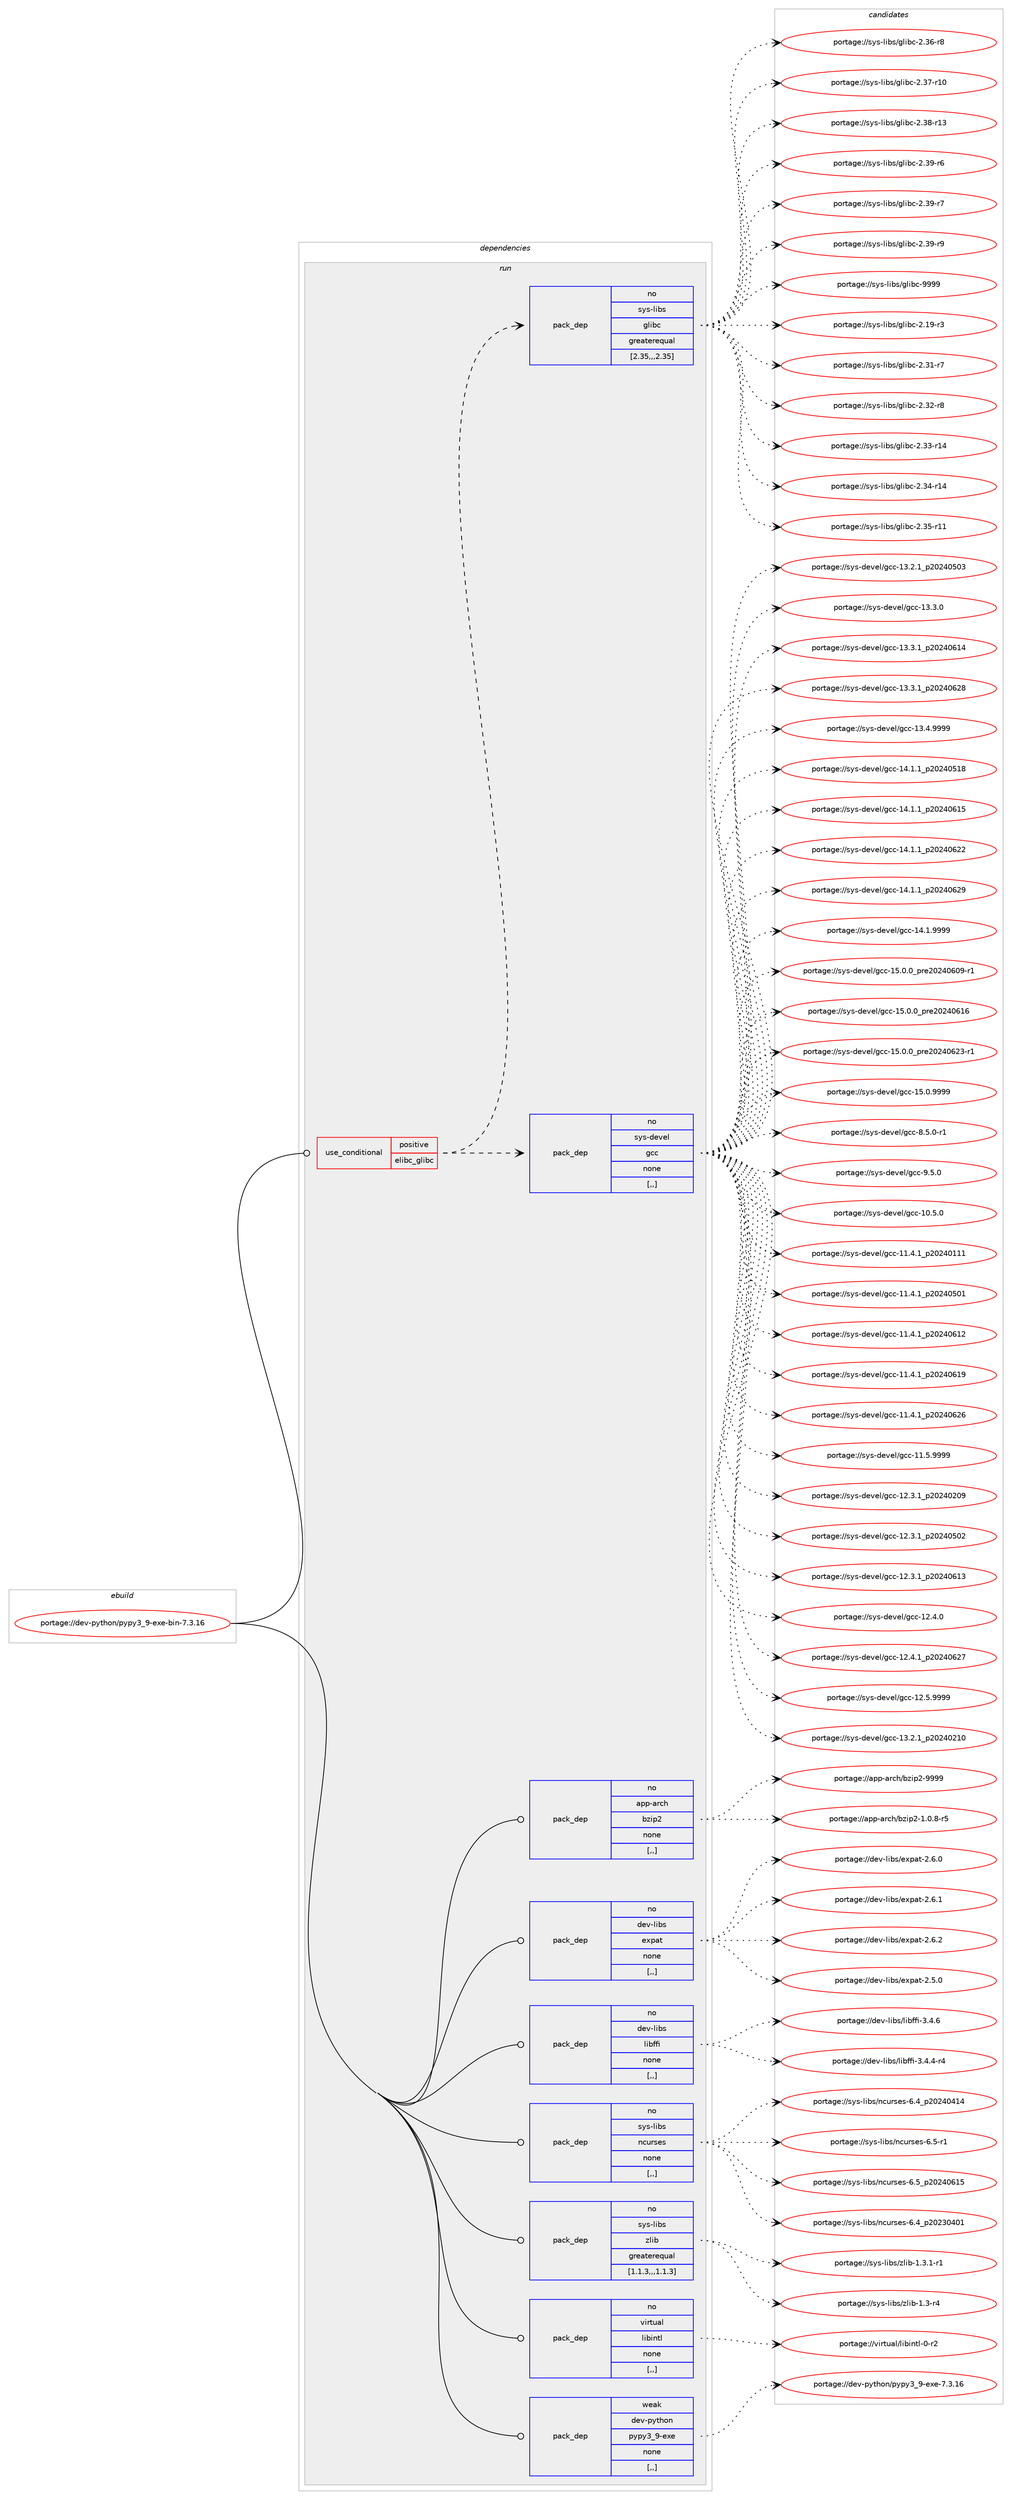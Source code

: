 digraph prolog {

# *************
# Graph options
# *************

newrank=true;
concentrate=true;
compound=true;
graph [rankdir=LR,fontname=Helvetica,fontsize=10,ranksep=1.5];#, ranksep=2.5, nodesep=0.2];
edge  [arrowhead=vee];
node  [fontname=Helvetica,fontsize=10];

# **********
# The ebuild
# **********

subgraph cluster_leftcol {
color=gray;
rank=same;
label=<<i>ebuild</i>>;
id [label="portage://dev-python/pypy3_9-exe-bin-7.3.16", color=red, width=4, href="../dev-python/pypy3_9-exe-bin-7.3.16.svg"];
}

# ****************
# The dependencies
# ****************

subgraph cluster_midcol {
color=gray;
label=<<i>dependencies</i>>;
subgraph cluster_compile {
fillcolor="#eeeeee";
style=filled;
label=<<i>compile</i>>;
}
subgraph cluster_compileandrun {
fillcolor="#eeeeee";
style=filled;
label=<<i>compile and run</i>>;
}
subgraph cluster_run {
fillcolor="#eeeeee";
style=filled;
label=<<i>run</i>>;
subgraph cond36279 {
dependency154030 [label=<<TABLE BORDER="0" CELLBORDER="1" CELLSPACING="0" CELLPADDING="4"><TR><TD ROWSPAN="3" CELLPADDING="10">use_conditional</TD></TR><TR><TD>positive</TD></TR><TR><TD>elibc_glibc</TD></TR></TABLE>>, shape=none, color=red];
subgraph pack116523 {
dependency154031 [label=<<TABLE BORDER="0" CELLBORDER="1" CELLSPACING="0" CELLPADDING="4" WIDTH="220"><TR><TD ROWSPAN="6" CELLPADDING="30">pack_dep</TD></TR><TR><TD WIDTH="110">no</TD></TR><TR><TD>sys-devel</TD></TR><TR><TD>gcc</TD></TR><TR><TD>none</TD></TR><TR><TD>[,,]</TD></TR></TABLE>>, shape=none, color=blue];
}
dependency154030:e -> dependency154031:w [weight=20,style="dashed",arrowhead="vee"];
subgraph pack116524 {
dependency154032 [label=<<TABLE BORDER="0" CELLBORDER="1" CELLSPACING="0" CELLPADDING="4" WIDTH="220"><TR><TD ROWSPAN="6" CELLPADDING="30">pack_dep</TD></TR><TR><TD WIDTH="110">no</TD></TR><TR><TD>sys-libs</TD></TR><TR><TD>glibc</TD></TR><TR><TD>greaterequal</TD></TR><TR><TD>[2.35,,,2.35]</TD></TR></TABLE>>, shape=none, color=blue];
}
dependency154030:e -> dependency154032:w [weight=20,style="dashed",arrowhead="vee"];
}
id:e -> dependency154030:w [weight=20,style="solid",arrowhead="odot"];
subgraph pack116525 {
dependency154033 [label=<<TABLE BORDER="0" CELLBORDER="1" CELLSPACING="0" CELLPADDING="4" WIDTH="220"><TR><TD ROWSPAN="6" CELLPADDING="30">pack_dep</TD></TR><TR><TD WIDTH="110">no</TD></TR><TR><TD>app-arch</TD></TR><TR><TD>bzip2</TD></TR><TR><TD>none</TD></TR><TR><TD>[,,]</TD></TR></TABLE>>, shape=none, color=blue];
}
id:e -> dependency154033:w [weight=20,style="solid",arrowhead="odot"];
subgraph pack116526 {
dependency154034 [label=<<TABLE BORDER="0" CELLBORDER="1" CELLSPACING="0" CELLPADDING="4" WIDTH="220"><TR><TD ROWSPAN="6" CELLPADDING="30">pack_dep</TD></TR><TR><TD WIDTH="110">no</TD></TR><TR><TD>dev-libs</TD></TR><TR><TD>expat</TD></TR><TR><TD>none</TD></TR><TR><TD>[,,]</TD></TR></TABLE>>, shape=none, color=blue];
}
id:e -> dependency154034:w [weight=20,style="solid",arrowhead="odot"];
subgraph pack116527 {
dependency154035 [label=<<TABLE BORDER="0" CELLBORDER="1" CELLSPACING="0" CELLPADDING="4" WIDTH="220"><TR><TD ROWSPAN="6" CELLPADDING="30">pack_dep</TD></TR><TR><TD WIDTH="110">no</TD></TR><TR><TD>dev-libs</TD></TR><TR><TD>libffi</TD></TR><TR><TD>none</TD></TR><TR><TD>[,,]</TD></TR></TABLE>>, shape=none, color=blue];
}
id:e -> dependency154035:w [weight=20,style="solid",arrowhead="odot"];
subgraph pack116528 {
dependency154036 [label=<<TABLE BORDER="0" CELLBORDER="1" CELLSPACING="0" CELLPADDING="4" WIDTH="220"><TR><TD ROWSPAN="6" CELLPADDING="30">pack_dep</TD></TR><TR><TD WIDTH="110">no</TD></TR><TR><TD>sys-libs</TD></TR><TR><TD>ncurses</TD></TR><TR><TD>none</TD></TR><TR><TD>[,,]</TD></TR></TABLE>>, shape=none, color=blue];
}
id:e -> dependency154036:w [weight=20,style="solid",arrowhead="odot"];
subgraph pack116529 {
dependency154037 [label=<<TABLE BORDER="0" CELLBORDER="1" CELLSPACING="0" CELLPADDING="4" WIDTH="220"><TR><TD ROWSPAN="6" CELLPADDING="30">pack_dep</TD></TR><TR><TD WIDTH="110">no</TD></TR><TR><TD>sys-libs</TD></TR><TR><TD>zlib</TD></TR><TR><TD>greaterequal</TD></TR><TR><TD>[1.1.3,,,1.1.3]</TD></TR></TABLE>>, shape=none, color=blue];
}
id:e -> dependency154037:w [weight=20,style="solid",arrowhead="odot"];
subgraph pack116530 {
dependency154038 [label=<<TABLE BORDER="0" CELLBORDER="1" CELLSPACING="0" CELLPADDING="4" WIDTH="220"><TR><TD ROWSPAN="6" CELLPADDING="30">pack_dep</TD></TR><TR><TD WIDTH="110">no</TD></TR><TR><TD>virtual</TD></TR><TR><TD>libintl</TD></TR><TR><TD>none</TD></TR><TR><TD>[,,]</TD></TR></TABLE>>, shape=none, color=blue];
}
id:e -> dependency154038:w [weight=20,style="solid",arrowhead="odot"];
subgraph pack116531 {
dependency154039 [label=<<TABLE BORDER="0" CELLBORDER="1" CELLSPACING="0" CELLPADDING="4" WIDTH="220"><TR><TD ROWSPAN="6" CELLPADDING="30">pack_dep</TD></TR><TR><TD WIDTH="110">weak</TD></TR><TR><TD>dev-python</TD></TR><TR><TD>pypy3_9-exe</TD></TR><TR><TD>none</TD></TR><TR><TD>[,,]</TD></TR></TABLE>>, shape=none, color=blue];
}
id:e -> dependency154039:w [weight=20,style="solid",arrowhead="odot"];
}
}

# **************
# The candidates
# **************

subgraph cluster_choices {
rank=same;
color=gray;
label=<<i>candidates</i>>;

subgraph choice116523 {
color=black;
nodesep=1;
choice1151211154510010111810110847103999945494846534648 [label="portage://sys-devel/gcc-10.5.0", color=red, width=4,href="../sys-devel/gcc-10.5.0.svg"];
choice1151211154510010111810110847103999945494946524649951125048505248494949 [label="portage://sys-devel/gcc-11.4.1_p20240111", color=red, width=4,href="../sys-devel/gcc-11.4.1_p20240111.svg"];
choice1151211154510010111810110847103999945494946524649951125048505248534849 [label="portage://sys-devel/gcc-11.4.1_p20240501", color=red, width=4,href="../sys-devel/gcc-11.4.1_p20240501.svg"];
choice1151211154510010111810110847103999945494946524649951125048505248544950 [label="portage://sys-devel/gcc-11.4.1_p20240612", color=red, width=4,href="../sys-devel/gcc-11.4.1_p20240612.svg"];
choice1151211154510010111810110847103999945494946524649951125048505248544957 [label="portage://sys-devel/gcc-11.4.1_p20240619", color=red, width=4,href="../sys-devel/gcc-11.4.1_p20240619.svg"];
choice1151211154510010111810110847103999945494946524649951125048505248545054 [label="portage://sys-devel/gcc-11.4.1_p20240626", color=red, width=4,href="../sys-devel/gcc-11.4.1_p20240626.svg"];
choice1151211154510010111810110847103999945494946534657575757 [label="portage://sys-devel/gcc-11.5.9999", color=red, width=4,href="../sys-devel/gcc-11.5.9999.svg"];
choice1151211154510010111810110847103999945495046514649951125048505248504857 [label="portage://sys-devel/gcc-12.3.1_p20240209", color=red, width=4,href="../sys-devel/gcc-12.3.1_p20240209.svg"];
choice1151211154510010111810110847103999945495046514649951125048505248534850 [label="portage://sys-devel/gcc-12.3.1_p20240502", color=red, width=4,href="../sys-devel/gcc-12.3.1_p20240502.svg"];
choice1151211154510010111810110847103999945495046514649951125048505248544951 [label="portage://sys-devel/gcc-12.3.1_p20240613", color=red, width=4,href="../sys-devel/gcc-12.3.1_p20240613.svg"];
choice1151211154510010111810110847103999945495046524648 [label="portage://sys-devel/gcc-12.4.0", color=red, width=4,href="../sys-devel/gcc-12.4.0.svg"];
choice1151211154510010111810110847103999945495046524649951125048505248545055 [label="portage://sys-devel/gcc-12.4.1_p20240627", color=red, width=4,href="../sys-devel/gcc-12.4.1_p20240627.svg"];
choice1151211154510010111810110847103999945495046534657575757 [label="portage://sys-devel/gcc-12.5.9999", color=red, width=4,href="../sys-devel/gcc-12.5.9999.svg"];
choice1151211154510010111810110847103999945495146504649951125048505248504948 [label="portage://sys-devel/gcc-13.2.1_p20240210", color=red, width=4,href="../sys-devel/gcc-13.2.1_p20240210.svg"];
choice1151211154510010111810110847103999945495146504649951125048505248534851 [label="portage://sys-devel/gcc-13.2.1_p20240503", color=red, width=4,href="../sys-devel/gcc-13.2.1_p20240503.svg"];
choice1151211154510010111810110847103999945495146514648 [label="portage://sys-devel/gcc-13.3.0", color=red, width=4,href="../sys-devel/gcc-13.3.0.svg"];
choice1151211154510010111810110847103999945495146514649951125048505248544952 [label="portage://sys-devel/gcc-13.3.1_p20240614", color=red, width=4,href="../sys-devel/gcc-13.3.1_p20240614.svg"];
choice1151211154510010111810110847103999945495146514649951125048505248545056 [label="portage://sys-devel/gcc-13.3.1_p20240628", color=red, width=4,href="../sys-devel/gcc-13.3.1_p20240628.svg"];
choice1151211154510010111810110847103999945495146524657575757 [label="portage://sys-devel/gcc-13.4.9999", color=red, width=4,href="../sys-devel/gcc-13.4.9999.svg"];
choice1151211154510010111810110847103999945495246494649951125048505248534956 [label="portage://sys-devel/gcc-14.1.1_p20240518", color=red, width=4,href="../sys-devel/gcc-14.1.1_p20240518.svg"];
choice1151211154510010111810110847103999945495246494649951125048505248544953 [label="portage://sys-devel/gcc-14.1.1_p20240615", color=red, width=4,href="../sys-devel/gcc-14.1.1_p20240615.svg"];
choice1151211154510010111810110847103999945495246494649951125048505248545050 [label="portage://sys-devel/gcc-14.1.1_p20240622", color=red, width=4,href="../sys-devel/gcc-14.1.1_p20240622.svg"];
choice1151211154510010111810110847103999945495246494649951125048505248545057 [label="portage://sys-devel/gcc-14.1.1_p20240629", color=red, width=4,href="../sys-devel/gcc-14.1.1_p20240629.svg"];
choice1151211154510010111810110847103999945495246494657575757 [label="portage://sys-devel/gcc-14.1.9999", color=red, width=4,href="../sys-devel/gcc-14.1.9999.svg"];
choice11512111545100101118101108471039999454953464846489511211410150485052485448574511449 [label="portage://sys-devel/gcc-15.0.0_pre20240609-r1", color=red, width=4,href="../sys-devel/gcc-15.0.0_pre20240609-r1.svg"];
choice1151211154510010111810110847103999945495346484648951121141015048505248544954 [label="portage://sys-devel/gcc-15.0.0_pre20240616", color=red, width=4,href="../sys-devel/gcc-15.0.0_pre20240616.svg"];
choice11512111545100101118101108471039999454953464846489511211410150485052485450514511449 [label="portage://sys-devel/gcc-15.0.0_pre20240623-r1", color=red, width=4,href="../sys-devel/gcc-15.0.0_pre20240623-r1.svg"];
choice1151211154510010111810110847103999945495346484657575757 [label="portage://sys-devel/gcc-15.0.9999", color=red, width=4,href="../sys-devel/gcc-15.0.9999.svg"];
choice115121115451001011181011084710399994556465346484511449 [label="portage://sys-devel/gcc-8.5.0-r1", color=red, width=4,href="../sys-devel/gcc-8.5.0-r1.svg"];
choice11512111545100101118101108471039999455746534648 [label="portage://sys-devel/gcc-9.5.0", color=red, width=4,href="../sys-devel/gcc-9.5.0.svg"];
dependency154031:e -> choice1151211154510010111810110847103999945494846534648:w [style=dotted,weight="100"];
dependency154031:e -> choice1151211154510010111810110847103999945494946524649951125048505248494949:w [style=dotted,weight="100"];
dependency154031:e -> choice1151211154510010111810110847103999945494946524649951125048505248534849:w [style=dotted,weight="100"];
dependency154031:e -> choice1151211154510010111810110847103999945494946524649951125048505248544950:w [style=dotted,weight="100"];
dependency154031:e -> choice1151211154510010111810110847103999945494946524649951125048505248544957:w [style=dotted,weight="100"];
dependency154031:e -> choice1151211154510010111810110847103999945494946524649951125048505248545054:w [style=dotted,weight="100"];
dependency154031:e -> choice1151211154510010111810110847103999945494946534657575757:w [style=dotted,weight="100"];
dependency154031:e -> choice1151211154510010111810110847103999945495046514649951125048505248504857:w [style=dotted,weight="100"];
dependency154031:e -> choice1151211154510010111810110847103999945495046514649951125048505248534850:w [style=dotted,weight="100"];
dependency154031:e -> choice1151211154510010111810110847103999945495046514649951125048505248544951:w [style=dotted,weight="100"];
dependency154031:e -> choice1151211154510010111810110847103999945495046524648:w [style=dotted,weight="100"];
dependency154031:e -> choice1151211154510010111810110847103999945495046524649951125048505248545055:w [style=dotted,weight="100"];
dependency154031:e -> choice1151211154510010111810110847103999945495046534657575757:w [style=dotted,weight="100"];
dependency154031:e -> choice1151211154510010111810110847103999945495146504649951125048505248504948:w [style=dotted,weight="100"];
dependency154031:e -> choice1151211154510010111810110847103999945495146504649951125048505248534851:w [style=dotted,weight="100"];
dependency154031:e -> choice1151211154510010111810110847103999945495146514648:w [style=dotted,weight="100"];
dependency154031:e -> choice1151211154510010111810110847103999945495146514649951125048505248544952:w [style=dotted,weight="100"];
dependency154031:e -> choice1151211154510010111810110847103999945495146514649951125048505248545056:w [style=dotted,weight="100"];
dependency154031:e -> choice1151211154510010111810110847103999945495146524657575757:w [style=dotted,weight="100"];
dependency154031:e -> choice1151211154510010111810110847103999945495246494649951125048505248534956:w [style=dotted,weight="100"];
dependency154031:e -> choice1151211154510010111810110847103999945495246494649951125048505248544953:w [style=dotted,weight="100"];
dependency154031:e -> choice1151211154510010111810110847103999945495246494649951125048505248545050:w [style=dotted,weight="100"];
dependency154031:e -> choice1151211154510010111810110847103999945495246494649951125048505248545057:w [style=dotted,weight="100"];
dependency154031:e -> choice1151211154510010111810110847103999945495246494657575757:w [style=dotted,weight="100"];
dependency154031:e -> choice11512111545100101118101108471039999454953464846489511211410150485052485448574511449:w [style=dotted,weight="100"];
dependency154031:e -> choice1151211154510010111810110847103999945495346484648951121141015048505248544954:w [style=dotted,weight="100"];
dependency154031:e -> choice11512111545100101118101108471039999454953464846489511211410150485052485450514511449:w [style=dotted,weight="100"];
dependency154031:e -> choice1151211154510010111810110847103999945495346484657575757:w [style=dotted,weight="100"];
dependency154031:e -> choice115121115451001011181011084710399994556465346484511449:w [style=dotted,weight="100"];
dependency154031:e -> choice11512111545100101118101108471039999455746534648:w [style=dotted,weight="100"];
}
subgraph choice116524 {
color=black;
nodesep=1;
choice115121115451081059811547103108105989945504649574511451 [label="portage://sys-libs/glibc-2.19-r3", color=red, width=4,href="../sys-libs/glibc-2.19-r3.svg"];
choice115121115451081059811547103108105989945504651494511455 [label="portage://sys-libs/glibc-2.31-r7", color=red, width=4,href="../sys-libs/glibc-2.31-r7.svg"];
choice115121115451081059811547103108105989945504651504511456 [label="portage://sys-libs/glibc-2.32-r8", color=red, width=4,href="../sys-libs/glibc-2.32-r8.svg"];
choice11512111545108105981154710310810598994550465151451144952 [label="portage://sys-libs/glibc-2.33-r14", color=red, width=4,href="../sys-libs/glibc-2.33-r14.svg"];
choice11512111545108105981154710310810598994550465152451144952 [label="portage://sys-libs/glibc-2.34-r14", color=red, width=4,href="../sys-libs/glibc-2.34-r14.svg"];
choice11512111545108105981154710310810598994550465153451144949 [label="portage://sys-libs/glibc-2.35-r11", color=red, width=4,href="../sys-libs/glibc-2.35-r11.svg"];
choice115121115451081059811547103108105989945504651544511456 [label="portage://sys-libs/glibc-2.36-r8", color=red, width=4,href="../sys-libs/glibc-2.36-r8.svg"];
choice11512111545108105981154710310810598994550465155451144948 [label="portage://sys-libs/glibc-2.37-r10", color=red, width=4,href="../sys-libs/glibc-2.37-r10.svg"];
choice11512111545108105981154710310810598994550465156451144951 [label="portage://sys-libs/glibc-2.38-r13", color=red, width=4,href="../sys-libs/glibc-2.38-r13.svg"];
choice115121115451081059811547103108105989945504651574511454 [label="portage://sys-libs/glibc-2.39-r6", color=red, width=4,href="../sys-libs/glibc-2.39-r6.svg"];
choice115121115451081059811547103108105989945504651574511455 [label="portage://sys-libs/glibc-2.39-r7", color=red, width=4,href="../sys-libs/glibc-2.39-r7.svg"];
choice115121115451081059811547103108105989945504651574511457 [label="portage://sys-libs/glibc-2.39-r9", color=red, width=4,href="../sys-libs/glibc-2.39-r9.svg"];
choice11512111545108105981154710310810598994557575757 [label="portage://sys-libs/glibc-9999", color=red, width=4,href="../sys-libs/glibc-9999.svg"];
dependency154032:e -> choice115121115451081059811547103108105989945504649574511451:w [style=dotted,weight="100"];
dependency154032:e -> choice115121115451081059811547103108105989945504651494511455:w [style=dotted,weight="100"];
dependency154032:e -> choice115121115451081059811547103108105989945504651504511456:w [style=dotted,weight="100"];
dependency154032:e -> choice11512111545108105981154710310810598994550465151451144952:w [style=dotted,weight="100"];
dependency154032:e -> choice11512111545108105981154710310810598994550465152451144952:w [style=dotted,weight="100"];
dependency154032:e -> choice11512111545108105981154710310810598994550465153451144949:w [style=dotted,weight="100"];
dependency154032:e -> choice115121115451081059811547103108105989945504651544511456:w [style=dotted,weight="100"];
dependency154032:e -> choice11512111545108105981154710310810598994550465155451144948:w [style=dotted,weight="100"];
dependency154032:e -> choice11512111545108105981154710310810598994550465156451144951:w [style=dotted,weight="100"];
dependency154032:e -> choice115121115451081059811547103108105989945504651574511454:w [style=dotted,weight="100"];
dependency154032:e -> choice115121115451081059811547103108105989945504651574511455:w [style=dotted,weight="100"];
dependency154032:e -> choice115121115451081059811547103108105989945504651574511457:w [style=dotted,weight="100"];
dependency154032:e -> choice11512111545108105981154710310810598994557575757:w [style=dotted,weight="100"];
}
subgraph choice116525 {
color=black;
nodesep=1;
choice971121124597114991044798122105112504549464846564511453 [label="portage://app-arch/bzip2-1.0.8-r5", color=red, width=4,href="../app-arch/bzip2-1.0.8-r5.svg"];
choice971121124597114991044798122105112504557575757 [label="portage://app-arch/bzip2-9999", color=red, width=4,href="../app-arch/bzip2-9999.svg"];
dependency154033:e -> choice971121124597114991044798122105112504549464846564511453:w [style=dotted,weight="100"];
dependency154033:e -> choice971121124597114991044798122105112504557575757:w [style=dotted,weight="100"];
}
subgraph choice116526 {
color=black;
nodesep=1;
choice10010111845108105981154710112011297116455046534648 [label="portage://dev-libs/expat-2.5.0", color=red, width=4,href="../dev-libs/expat-2.5.0.svg"];
choice10010111845108105981154710112011297116455046544648 [label="portage://dev-libs/expat-2.6.0", color=red, width=4,href="../dev-libs/expat-2.6.0.svg"];
choice10010111845108105981154710112011297116455046544649 [label="portage://dev-libs/expat-2.6.1", color=red, width=4,href="../dev-libs/expat-2.6.1.svg"];
choice10010111845108105981154710112011297116455046544650 [label="portage://dev-libs/expat-2.6.2", color=red, width=4,href="../dev-libs/expat-2.6.2.svg"];
dependency154034:e -> choice10010111845108105981154710112011297116455046534648:w [style=dotted,weight="100"];
dependency154034:e -> choice10010111845108105981154710112011297116455046544648:w [style=dotted,weight="100"];
dependency154034:e -> choice10010111845108105981154710112011297116455046544649:w [style=dotted,weight="100"];
dependency154034:e -> choice10010111845108105981154710112011297116455046544650:w [style=dotted,weight="100"];
}
subgraph choice116527 {
color=black;
nodesep=1;
choice100101118451081059811547108105981021021054551465246524511452 [label="portage://dev-libs/libffi-3.4.4-r4", color=red, width=4,href="../dev-libs/libffi-3.4.4-r4.svg"];
choice10010111845108105981154710810598102102105455146524654 [label="portage://dev-libs/libffi-3.4.6", color=red, width=4,href="../dev-libs/libffi-3.4.6.svg"];
dependency154035:e -> choice100101118451081059811547108105981021021054551465246524511452:w [style=dotted,weight="100"];
dependency154035:e -> choice10010111845108105981154710810598102102105455146524654:w [style=dotted,weight="100"];
}
subgraph choice116528 {
color=black;
nodesep=1;
choice1151211154510810598115471109911711411510111545544652951125048505148524849 [label="portage://sys-libs/ncurses-6.4_p20230401", color=red, width=4,href="../sys-libs/ncurses-6.4_p20230401.svg"];
choice1151211154510810598115471109911711411510111545544652951125048505248524952 [label="portage://sys-libs/ncurses-6.4_p20240414", color=red, width=4,href="../sys-libs/ncurses-6.4_p20240414.svg"];
choice11512111545108105981154711099117114115101115455446534511449 [label="portage://sys-libs/ncurses-6.5-r1", color=red, width=4,href="../sys-libs/ncurses-6.5-r1.svg"];
choice1151211154510810598115471109911711411510111545544653951125048505248544953 [label="portage://sys-libs/ncurses-6.5_p20240615", color=red, width=4,href="../sys-libs/ncurses-6.5_p20240615.svg"];
dependency154036:e -> choice1151211154510810598115471109911711411510111545544652951125048505148524849:w [style=dotted,weight="100"];
dependency154036:e -> choice1151211154510810598115471109911711411510111545544652951125048505248524952:w [style=dotted,weight="100"];
dependency154036:e -> choice11512111545108105981154711099117114115101115455446534511449:w [style=dotted,weight="100"];
dependency154036:e -> choice1151211154510810598115471109911711411510111545544653951125048505248544953:w [style=dotted,weight="100"];
}
subgraph choice116529 {
color=black;
nodesep=1;
choice11512111545108105981154712210810598454946514511452 [label="portage://sys-libs/zlib-1.3-r4", color=red, width=4,href="../sys-libs/zlib-1.3-r4.svg"];
choice115121115451081059811547122108105984549465146494511449 [label="portage://sys-libs/zlib-1.3.1-r1", color=red, width=4,href="../sys-libs/zlib-1.3.1-r1.svg"];
dependency154037:e -> choice11512111545108105981154712210810598454946514511452:w [style=dotted,weight="100"];
dependency154037:e -> choice115121115451081059811547122108105984549465146494511449:w [style=dotted,weight="100"];
}
subgraph choice116530 {
color=black;
nodesep=1;
choice11810511411611797108471081059810511011610845484511450 [label="portage://virtual/libintl-0-r2", color=red, width=4,href="../virtual/libintl-0-r2.svg"];
dependency154038:e -> choice11810511411611797108471081059810511011610845484511450:w [style=dotted,weight="100"];
}
subgraph choice116531 {
color=black;
nodesep=1;
choice10010111845112121116104111110471121211121215195574510112010145554651464954 [label="portage://dev-python/pypy3_9-exe-7.3.16", color=red, width=4,href="../dev-python/pypy3_9-exe-7.3.16.svg"];
dependency154039:e -> choice10010111845112121116104111110471121211121215195574510112010145554651464954:w [style=dotted,weight="100"];
}
}

}

